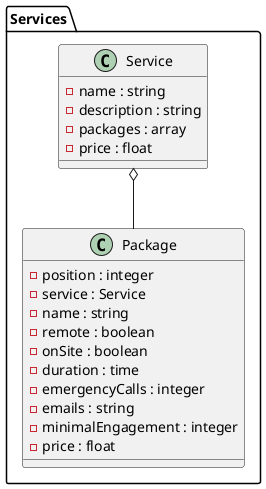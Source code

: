 @startuml

namespace Services {
    class Service {
        - name : string
        - description : string
        - packages : array
        - price : float
    }

    class Package {
      - position : integer
      - service : Service
      - name : string
      - remote : boolean
      - onSite : boolean
      - duration : time
      - emergencyCalls : integer
      - emails : string
      - minimalEngagement : integer
      - price : float
    }
    Service o-- Package
}

@enduml
